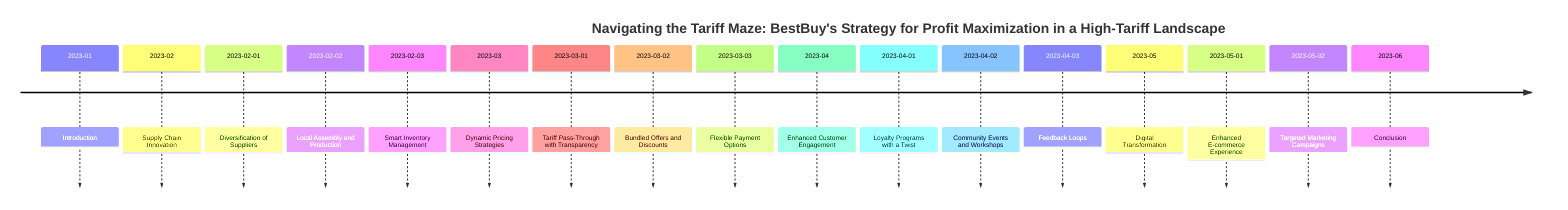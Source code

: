 timeline
        title Navigating the Tariff Maze: BestBuy's Strategy for Profit Maximization in a High-Tariff Landscape
        2023-01 : Introduction
        2023-02 : Supply Chain Innovation
        2023-02-01 : Diversification of Suppliers
        2023-02-02 : Local Assembly and Production
        2023-02-03 : Smart Inventory Management
        2023-03 : Dynamic Pricing Strategies
        2023-03-01 : Tariff Pass-Through with Transparency
        2023-03-02 : Bundled Offers and Discounts
        2023-03-03 : Flexible Payment Options
        2023-04 : Enhanced Customer Engagement
        2023-04-01 : Loyalty Programs with a Twist
        2023-04-02 : Community Events and Workshops
        2023-04-03 : Feedback Loops
        2023-05 : Digital Transformation
        2023-05-01 : Enhanced E-commerce Experience
        2023-05-02 : Targeted Marketing Campaigns
        2023-06 : Conclusion